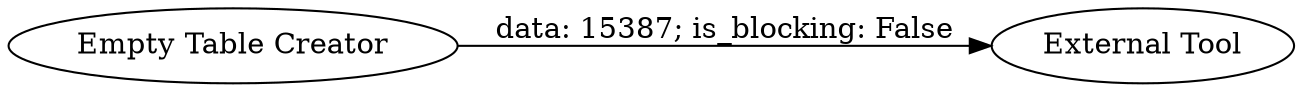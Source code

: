 digraph {
	"-8739201584970596915_1" [label="External Tool"]
	"-8739201584970596915_2" [label="Empty Table Creator"]
	"-8739201584970596915_2" -> "-8739201584970596915_1" [label="data: 15387; is_blocking: False"]
	rankdir=LR
}
